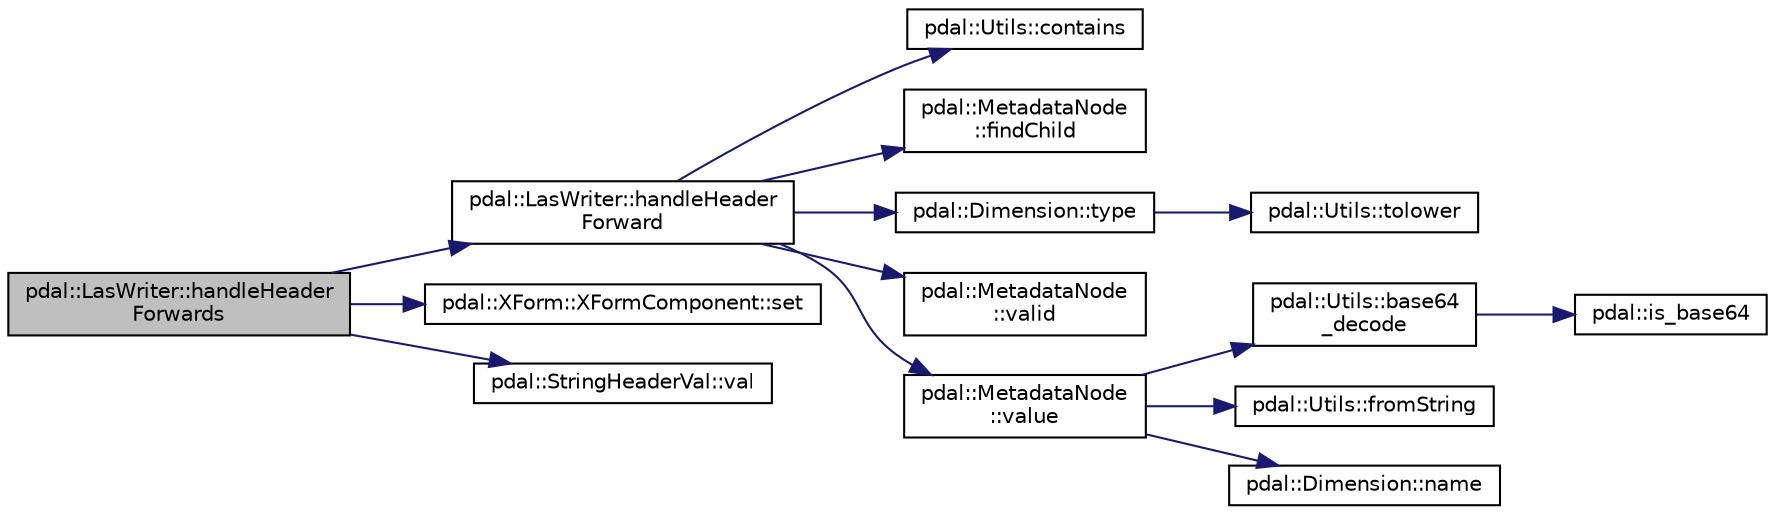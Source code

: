 digraph "pdal::LasWriter::handleHeaderForwards"
{
  edge [fontname="Helvetica",fontsize="10",labelfontname="Helvetica",labelfontsize="10"];
  node [fontname="Helvetica",fontsize="10",shape=record];
  rankdir="LR";
  Node1 [label="pdal::LasWriter::handleHeader\lForwards",height=0.2,width=0.4,color="black", fillcolor="grey75", style="filled", fontcolor="black"];
  Node1 -> Node2 [color="midnightblue",fontsize="10",style="solid",fontname="Helvetica"];
  Node2 [label="pdal::LasWriter::handleHeader\lForward",height=0.2,width=0.4,color="black", fillcolor="white", style="filled",URL="$classpdal_1_1LasWriter.html#ade04e04a657bb03720151c59a8c86b45"];
  Node2 -> Node3 [color="midnightblue",fontsize="10",style="solid",fontname="Helvetica"];
  Node3 [label="pdal::Utils::contains",height=0.2,width=0.4,color="black", fillcolor="white", style="filled",URL="$namespacepdal_1_1Utils.html#a3e140e4c0c21d020c56c0b8d58b8cb5b"];
  Node2 -> Node4 [color="midnightblue",fontsize="10",style="solid",fontname="Helvetica"];
  Node4 [label="pdal::MetadataNode\l::findChild",height=0.2,width=0.4,color="black", fillcolor="white", style="filled",URL="$classpdal_1_1MetadataNode.html#a0c52985f2bedf620aea438ab1bce0af6"];
  Node2 -> Node5 [color="midnightblue",fontsize="10",style="solid",fontname="Helvetica"];
  Node5 [label="pdal::Dimension::type",height=0.2,width=0.4,color="black", fillcolor="white", style="filled",URL="$namespacepdal_1_1Dimension.html#a880d689fed54aa3ded6f88c9e058c5d2"];
  Node5 -> Node6 [color="midnightblue",fontsize="10",style="solid",fontname="Helvetica"];
  Node6 [label="pdal::Utils::tolower",height=0.2,width=0.4,color="black", fillcolor="white", style="filled",URL="$namespacepdal_1_1Utils.html#a5268937cf695835e55392f752dc02cb2"];
  Node2 -> Node7 [color="midnightblue",fontsize="10",style="solid",fontname="Helvetica"];
  Node7 [label="pdal::MetadataNode\l::valid",height=0.2,width=0.4,color="black", fillcolor="white", style="filled",URL="$classpdal_1_1MetadataNode.html#a54eb6519dee5cce1b496d8cec4f58d99"];
  Node2 -> Node8 [color="midnightblue",fontsize="10",style="solid",fontname="Helvetica"];
  Node8 [label="pdal::MetadataNode\l::value",height=0.2,width=0.4,color="black", fillcolor="white", style="filled",URL="$classpdal_1_1MetadataNode.html#ab5c86ccff7ced090522b31cdc6c772b6"];
  Node8 -> Node9 [color="midnightblue",fontsize="10",style="solid",fontname="Helvetica"];
  Node9 [label="pdal::Utils::base64\l_decode",height=0.2,width=0.4,color="black", fillcolor="white", style="filled",URL="$namespacepdal_1_1Utils.html#aab74b31905c5d41eaca70a73675bf407"];
  Node9 -> Node10 [color="midnightblue",fontsize="10",style="solid",fontname="Helvetica"];
  Node10 [label="pdal::is_base64",height=0.2,width=0.4,color="black", fillcolor="white", style="filled",URL="$namespacepdal.html#a4d7dbf8f97121c52d3b891ad9e944094"];
  Node8 -> Node11 [color="midnightblue",fontsize="10",style="solid",fontname="Helvetica"];
  Node11 [label="pdal::Utils::fromString",height=0.2,width=0.4,color="black", fillcolor="white", style="filled",URL="$namespacepdal_1_1Utils.html#ab93520363c4224f135097c2829b4420c"];
  Node8 -> Node12 [color="midnightblue",fontsize="10",style="solid",fontname="Helvetica"];
  Node12 [label="pdal::Dimension::name",height=0.2,width=0.4,color="black", fillcolor="white", style="filled",URL="$namespacepdal_1_1Dimension.html#af3176b0b7e6b4be000317846cf7c2718"];
  Node1 -> Node13 [color="midnightblue",fontsize="10",style="solid",fontname="Helvetica"];
  Node13 [label="pdal::XForm::XFormComponent::set",height=0.2,width=0.4,color="black", fillcolor="white", style="filled",URL="$structpdal_1_1XForm_1_1XFormComponent.html#a2ed2d717d36074894e668586c1ddf626"];
  Node1 -> Node14 [color="midnightblue",fontsize="10",style="solid",fontname="Helvetica"];
  Node14 [label="pdal::StringHeaderVal::val",height=0.2,width=0.4,color="black", fillcolor="white", style="filled",URL="$classpdal_1_1StringHeaderVal.html#a738a70272eae4406bd3a3a0a8f473506"];
}
